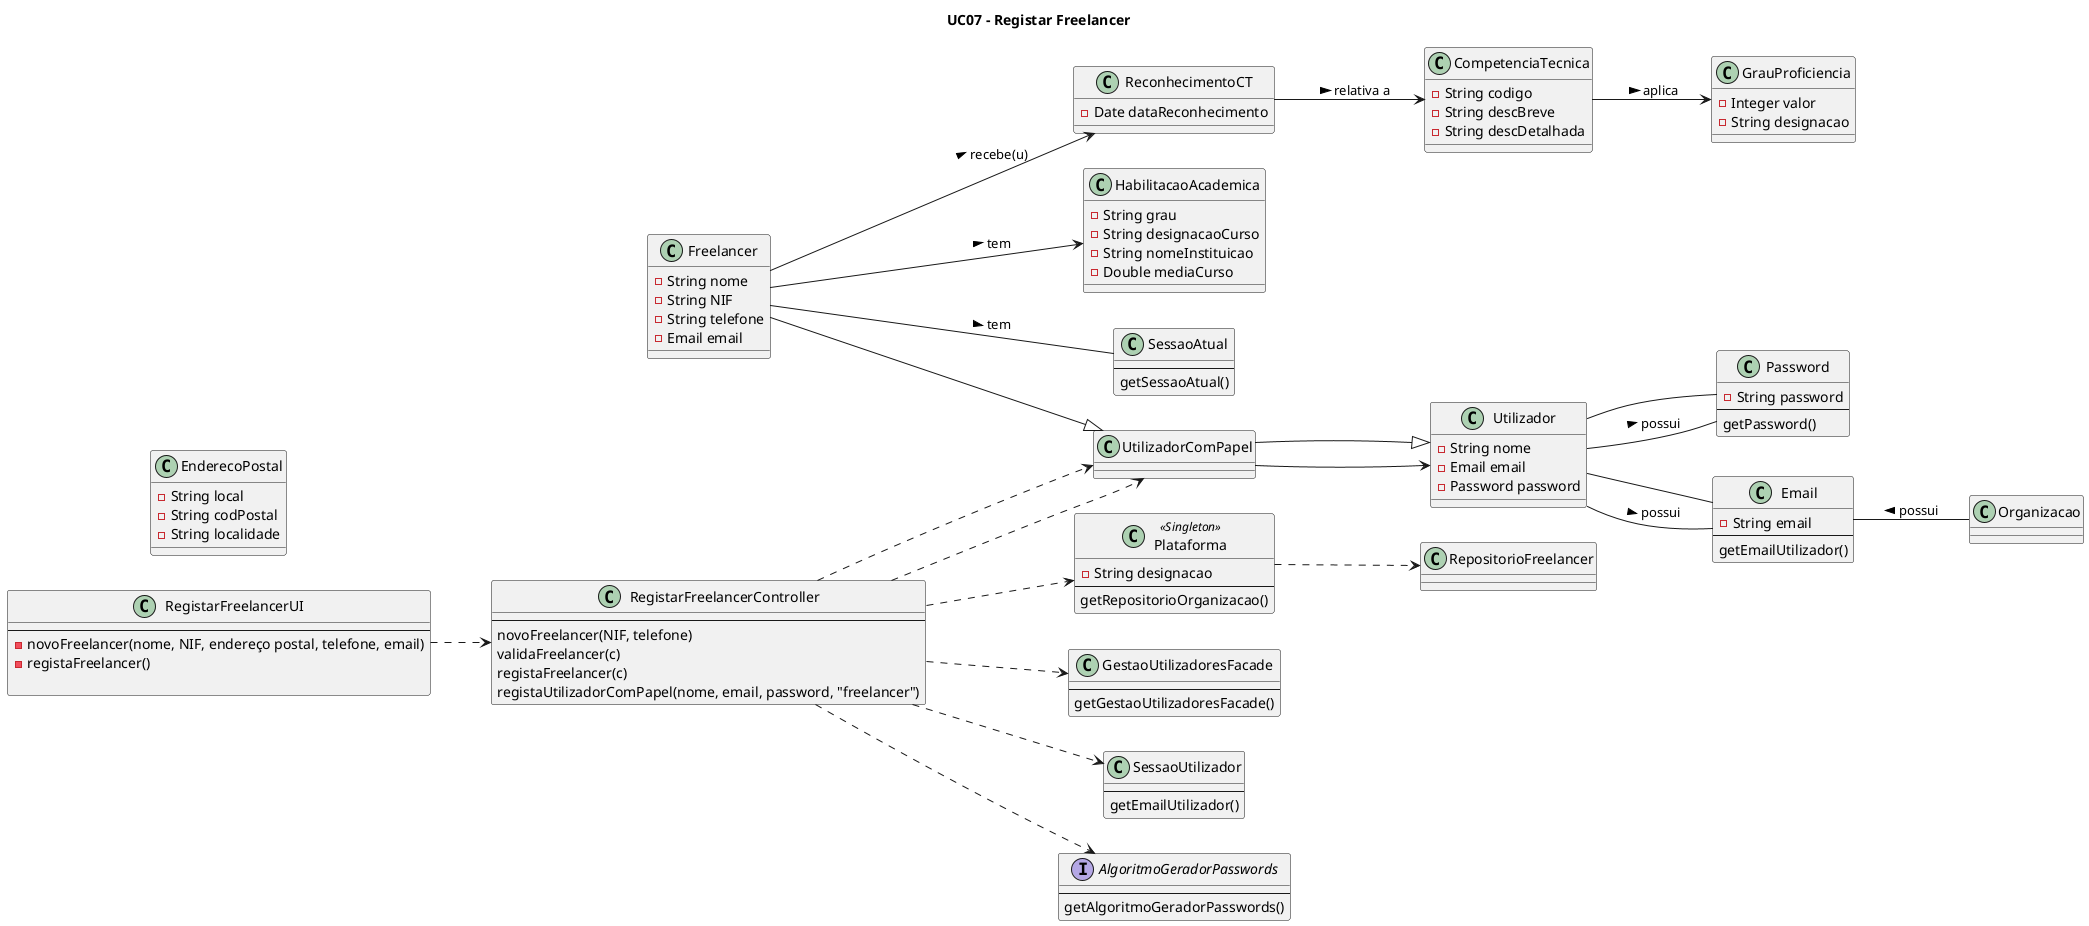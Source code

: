 @startuml

title UC07 - Registar Freelancer

left to right direction

class Plataforma <<Singleton>> {
    -String designacao
    --
    getRepositorioOrganizacao()
}

class RegistarFreelancerUI{
    --
    -novoFreelancer(nome, NIF, endereço postal, telefone, email)
    -registaFreelancer()

}

class RegistarFreelancerController{
    --
    novoFreelancer(NIF, telefone)
    validaFreelancer(c)
    registaFreelancer(c)
    registaUtilizadorComPapel(nome, email, password, "freelancer")
}

class Freelancer {
    -String nome
    -String NIF
    -String telefone
    -Email email
}

class EnderecoPostal {
    -String local
    -String codPostal
    -String localidade
}

class ReconhecimentoCT {
    -Date dataReconhecimento
}

class HabilitacaoAcademica {
    -String grau
    -String designacaoCurso
    -String nomeInstituicao
    -Double mediaCurso
}

class CompetenciaTecnica {
    -String codigo
    -String descBreve
    -String descDetalhada
}

class GrauProficiencia {
    -Integer valor
    -String designacao
}

class Utilizador {
    -String nome
    -Email email
    -Password password
}

class GestaoUtilizadoresFacade{
    --
    getGestaoUtilizadoresFacade()
}

class SessaoAtual{
    --
    getSessaoAtual()
}

class SessaoUtilizador{
    --
    getEmailUtilizador()
}

class RepositorioFreelancer{

}

interface AlgoritmoGeradorPasswords{
    --
    getAlgoritmoGeradorPasswords()
}

class Password{
    -String password
    --
    getPassword()
}

class UtilizadorComPapel{
}


class Email {
    -String email
    --
    getEmailUtilizador()
}

RegistarFreelancerUI ..> RegistarFreelancerController
RegistarFreelancerController ..> SessaoUtilizador
RegistarFreelancerController ..> Plataforma
RegistarFreelancerController ..> AlgoritmoGeradorPasswords
RegistarFreelancerController ..> GestaoUtilizadoresFacade
RegistarFreelancerController ..> UtilizadorComPapel
UtilizadorComPapel --> Utilizador
Utilizador -- Password
Utilizador -- Email
Email -- Organizacao: < possui
Freelancer --> ReconhecimentoCT: recebe(u) >
ReconhecimentoCT --> CompetenciaTecnica: relativa a >
CompetenciaTecnica --> GrauProficiencia: aplica >
Freelancer --> HabilitacaoAcademica: tem >


Freelancer --|> UtilizadorComPapel
UtilizadorComPapel --|> Utilizador
Email -- Utilizador: < possui
Password -- Utilizador: < possui


Freelancer -- SessaoAtual: tem >
RegistarFreelancerController ..> UtilizadorComPapel
Plataforma ..> RepositorioFreelancer


@enduml